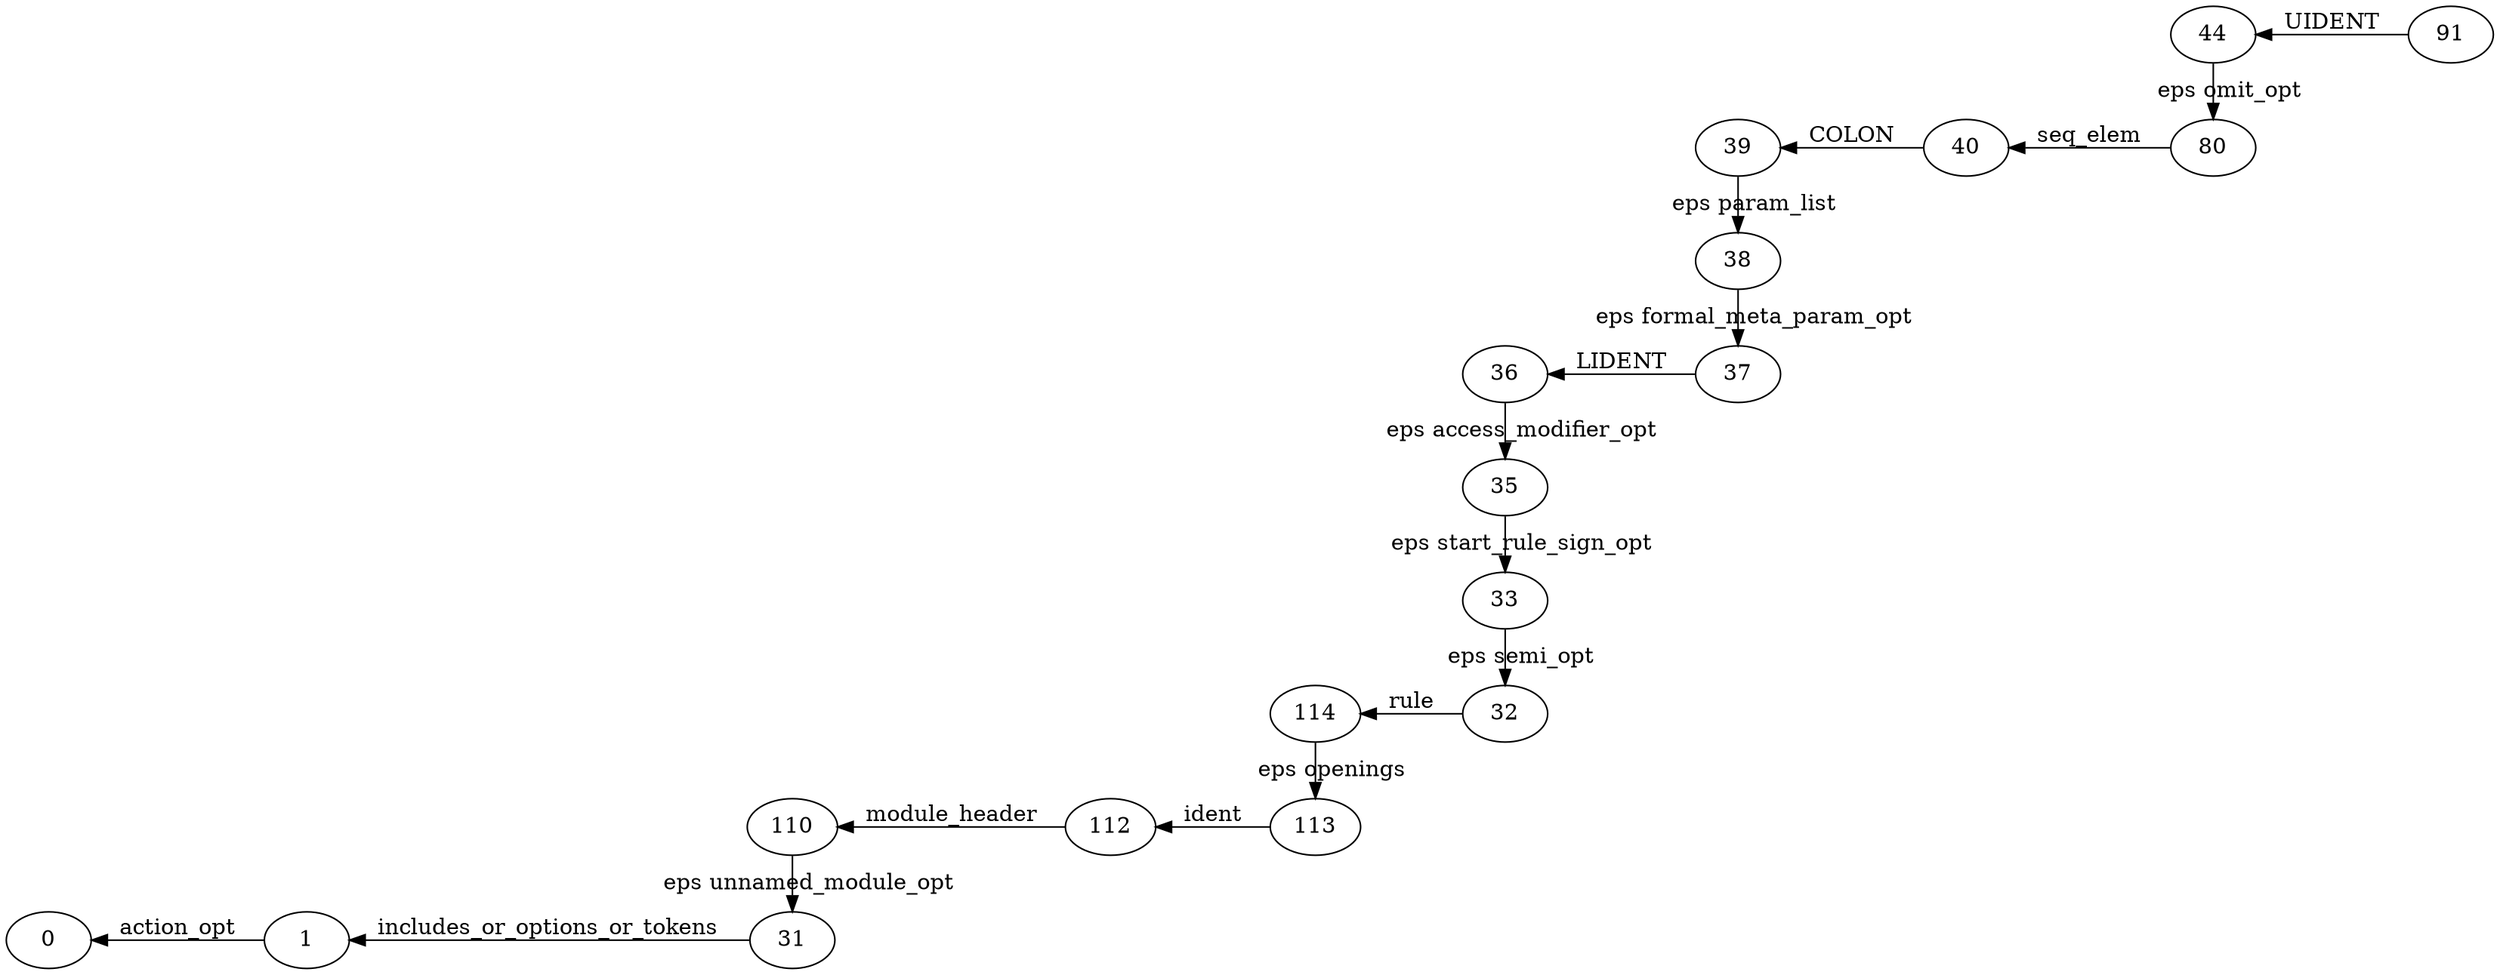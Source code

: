 digraph GSS {
    rankdir=RL
    0 [label="91"]
    1 [label="44"]
    2 [label="80"]
    3 [label="40"]
    4 [label="39"]
    5 [label="38"]
    6 [label="37"]
    7 [label="36"]
    8 [label="35"]
    9 [label="33"]
    10 [label="32"]
    11 [label="114"]
    12 [label="113"]
    13 [label="112"]
    14 [label="110"]
    15 [label="31"]
    16 [label="1"]
    17 [label="0"]
    16 -> 17 [label="action_opt"]
    15 -> 16 [label="includes_or_options_or_tokens"]
    14 -> 15 [label="eps unnamed_module_opt"]
    13 -> 14 [label="module_header"]
    12 -> 13 [label="ident"]
    11 -> 12 [label="eps openings"]
    10 -> 11 [label="rule"]
    9 -> 10 [label="eps semi_opt"]
    8 -> 9 [label="eps start_rule_sign_opt"]
    7 -> 8 [label="eps access_modifier_opt"]
    6 -> 7 [label="LIDENT"]
    5 -> 6 [label="eps formal_meta_param_opt"]
    4 -> 5 [label="eps param_list"]
    3 -> 4 [label="COLON"]
    2 -> 3 [label="seq_elem"]
    1 -> 2 [label="eps omit_opt"]
    0 -> 1 [label="UIDENT"]
    {rank=same; 0}
    {rank=same; 2 1}
    {rank=same; 3}
    {rank=same; 6 5 4}
    {rank=same; 10 9 8 7}
    {rank=same; 12 11}
    {rank=same; 13}
    {rank=same; 15 14}
    {rank=same; 16}
    {rank=same; 17}
}
